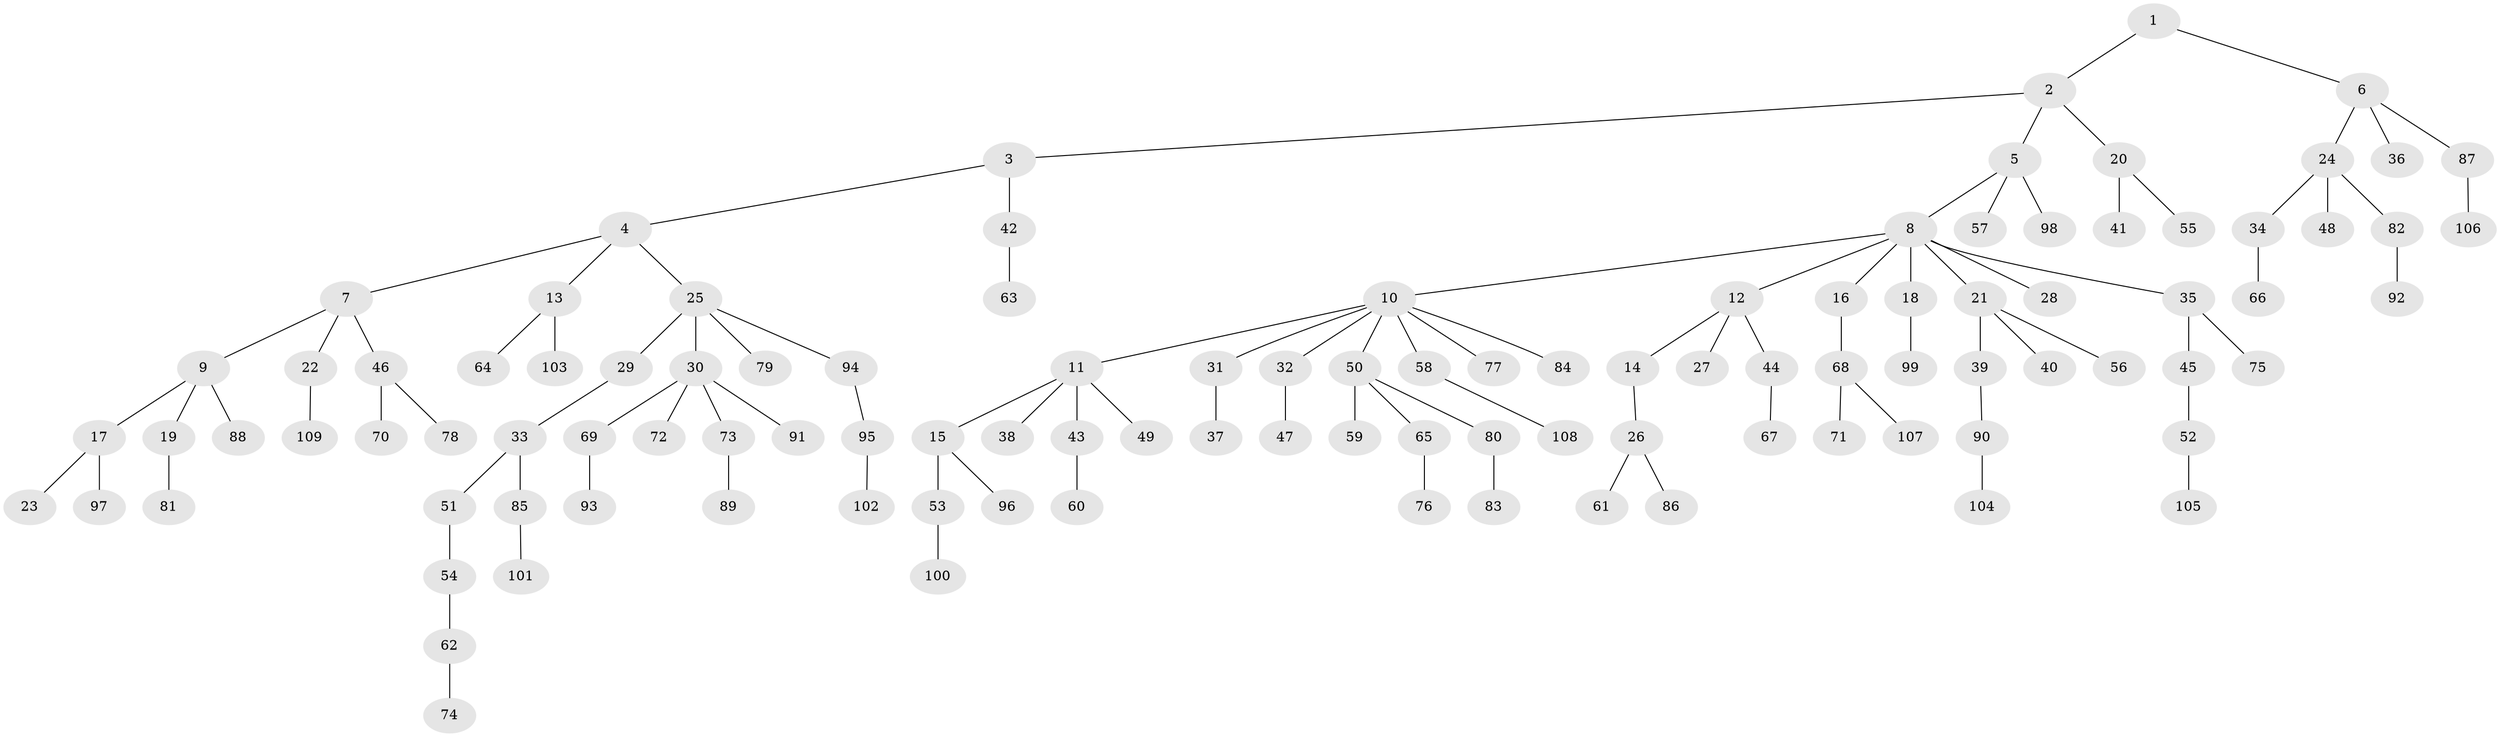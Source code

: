 // Generated by graph-tools (version 1.1) at 2025/50/03/09/25 03:50:26]
// undirected, 109 vertices, 108 edges
graph export_dot {
graph [start="1"]
  node [color=gray90,style=filled];
  1;
  2;
  3;
  4;
  5;
  6;
  7;
  8;
  9;
  10;
  11;
  12;
  13;
  14;
  15;
  16;
  17;
  18;
  19;
  20;
  21;
  22;
  23;
  24;
  25;
  26;
  27;
  28;
  29;
  30;
  31;
  32;
  33;
  34;
  35;
  36;
  37;
  38;
  39;
  40;
  41;
  42;
  43;
  44;
  45;
  46;
  47;
  48;
  49;
  50;
  51;
  52;
  53;
  54;
  55;
  56;
  57;
  58;
  59;
  60;
  61;
  62;
  63;
  64;
  65;
  66;
  67;
  68;
  69;
  70;
  71;
  72;
  73;
  74;
  75;
  76;
  77;
  78;
  79;
  80;
  81;
  82;
  83;
  84;
  85;
  86;
  87;
  88;
  89;
  90;
  91;
  92;
  93;
  94;
  95;
  96;
  97;
  98;
  99;
  100;
  101;
  102;
  103;
  104;
  105;
  106;
  107;
  108;
  109;
  1 -- 2;
  1 -- 6;
  2 -- 3;
  2 -- 5;
  2 -- 20;
  3 -- 4;
  3 -- 42;
  4 -- 7;
  4 -- 13;
  4 -- 25;
  5 -- 8;
  5 -- 57;
  5 -- 98;
  6 -- 24;
  6 -- 36;
  6 -- 87;
  7 -- 9;
  7 -- 22;
  7 -- 46;
  8 -- 10;
  8 -- 12;
  8 -- 16;
  8 -- 18;
  8 -- 21;
  8 -- 28;
  8 -- 35;
  9 -- 17;
  9 -- 19;
  9 -- 88;
  10 -- 11;
  10 -- 31;
  10 -- 32;
  10 -- 50;
  10 -- 58;
  10 -- 77;
  10 -- 84;
  11 -- 15;
  11 -- 38;
  11 -- 43;
  11 -- 49;
  12 -- 14;
  12 -- 27;
  12 -- 44;
  13 -- 64;
  13 -- 103;
  14 -- 26;
  15 -- 53;
  15 -- 96;
  16 -- 68;
  17 -- 23;
  17 -- 97;
  18 -- 99;
  19 -- 81;
  20 -- 41;
  20 -- 55;
  21 -- 39;
  21 -- 40;
  21 -- 56;
  22 -- 109;
  24 -- 34;
  24 -- 48;
  24 -- 82;
  25 -- 29;
  25 -- 30;
  25 -- 79;
  25 -- 94;
  26 -- 61;
  26 -- 86;
  29 -- 33;
  30 -- 69;
  30 -- 72;
  30 -- 73;
  30 -- 91;
  31 -- 37;
  32 -- 47;
  33 -- 51;
  33 -- 85;
  34 -- 66;
  35 -- 45;
  35 -- 75;
  39 -- 90;
  42 -- 63;
  43 -- 60;
  44 -- 67;
  45 -- 52;
  46 -- 70;
  46 -- 78;
  50 -- 59;
  50 -- 65;
  50 -- 80;
  51 -- 54;
  52 -- 105;
  53 -- 100;
  54 -- 62;
  58 -- 108;
  62 -- 74;
  65 -- 76;
  68 -- 71;
  68 -- 107;
  69 -- 93;
  73 -- 89;
  80 -- 83;
  82 -- 92;
  85 -- 101;
  87 -- 106;
  90 -- 104;
  94 -- 95;
  95 -- 102;
}

